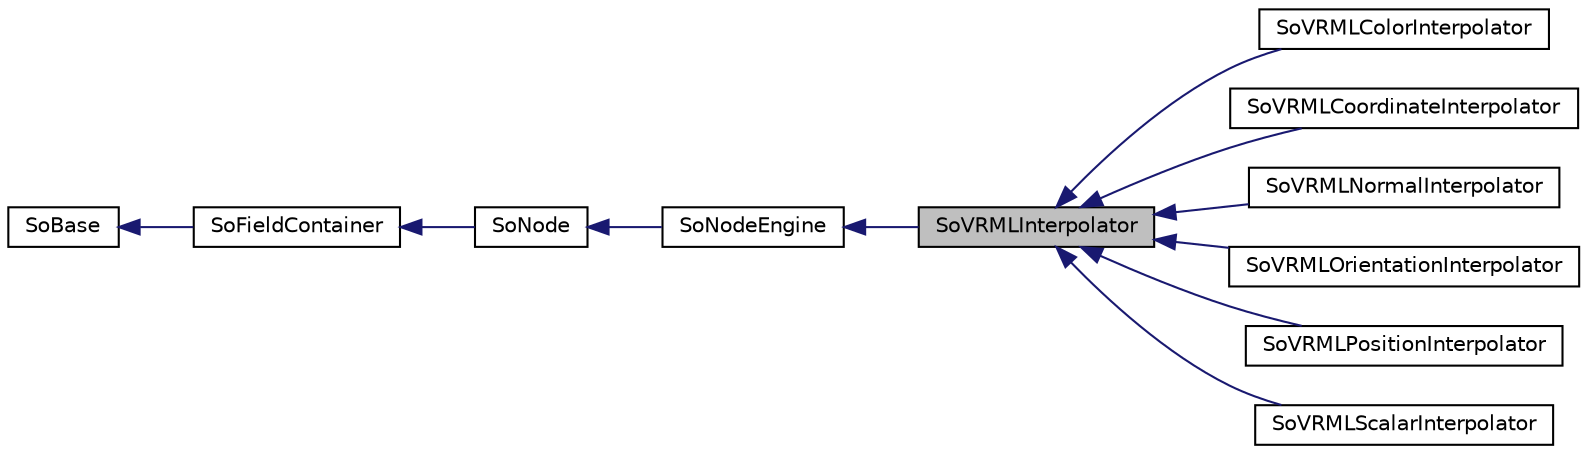 digraph "SoVRMLInterpolator"
{
 // LATEX_PDF_SIZE
  edge [fontname="Helvetica",fontsize="10",labelfontname="Helvetica",labelfontsize="10"];
  node [fontname="Helvetica",fontsize="10",shape=record];
  rankdir="LR";
  Node1 [label="SoVRMLInterpolator",height=0.2,width=0.4,color="black", fillcolor="grey75", style="filled", fontcolor="black",tooltip=" "];
  Node2 -> Node1 [dir="back",color="midnightblue",fontsize="10",style="solid",fontname="Helvetica"];
  Node2 [label="SoNodeEngine",height=0.2,width=0.4,color="black", fillcolor="white", style="filled",URL="$classSoNodeEngine.html",tooltip="SoNodeEngine is the base class for Coin node engines."];
  Node3 -> Node2 [dir="back",color="midnightblue",fontsize="10",style="solid",fontname="Helvetica"];
  Node3 [label="SoNode",height=0.2,width=0.4,color="black", fillcolor="white", style="filled",URL="$classSoNode.html",tooltip="The SoNode class is the base class for nodes used in scene graphs."];
  Node4 -> Node3 [dir="back",color="midnightblue",fontsize="10",style="solid",fontname="Helvetica"];
  Node4 [label="SoFieldContainer",height=0.2,width=0.4,color="black", fillcolor="white", style="filled",URL="$classSoFieldContainer.html",tooltip="The SoFieldContainer class is a base class for all classes that contain fields."];
  Node5 -> Node4 [dir="back",color="midnightblue",fontsize="10",style="solid",fontname="Helvetica"];
  Node5 [label="SoBase",height=0.2,width=0.4,color="black", fillcolor="white", style="filled",URL="$classSoBase.html",tooltip="The SoBase class is the top-level superclass for a number of class-hierarchies."];
  Node1 -> Node6 [dir="back",color="midnightblue",fontsize="10",style="solid",fontname="Helvetica"];
  Node6 [label="SoVRMLColorInterpolator",height=0.2,width=0.4,color="black", fillcolor="white", style="filled",URL="$classSoVRMLColorInterpolator.html",tooltip=" "];
  Node1 -> Node7 [dir="back",color="midnightblue",fontsize="10",style="solid",fontname="Helvetica"];
  Node7 [label="SoVRMLCoordinateInterpolator",height=0.2,width=0.4,color="black", fillcolor="white", style="filled",URL="$classSoVRMLCoordinateInterpolator.html",tooltip=" "];
  Node1 -> Node8 [dir="back",color="midnightblue",fontsize="10",style="solid",fontname="Helvetica"];
  Node8 [label="SoVRMLNormalInterpolator",height=0.2,width=0.4,color="black", fillcolor="white", style="filled",URL="$classSoVRMLNormalInterpolator.html",tooltip=" "];
  Node1 -> Node9 [dir="back",color="midnightblue",fontsize="10",style="solid",fontname="Helvetica"];
  Node9 [label="SoVRMLOrientationInterpolator",height=0.2,width=0.4,color="black", fillcolor="white", style="filled",URL="$classSoVRMLOrientationInterpolator.html",tooltip=" "];
  Node1 -> Node10 [dir="back",color="midnightblue",fontsize="10",style="solid",fontname="Helvetica"];
  Node10 [label="SoVRMLPositionInterpolator",height=0.2,width=0.4,color="black", fillcolor="white", style="filled",URL="$classSoVRMLPositionInterpolator.html",tooltip=" "];
  Node1 -> Node11 [dir="back",color="midnightblue",fontsize="10",style="solid",fontname="Helvetica"];
  Node11 [label="SoVRMLScalarInterpolator",height=0.2,width=0.4,color="black", fillcolor="white", style="filled",URL="$classSoVRMLScalarInterpolator.html",tooltip=" "];
}
